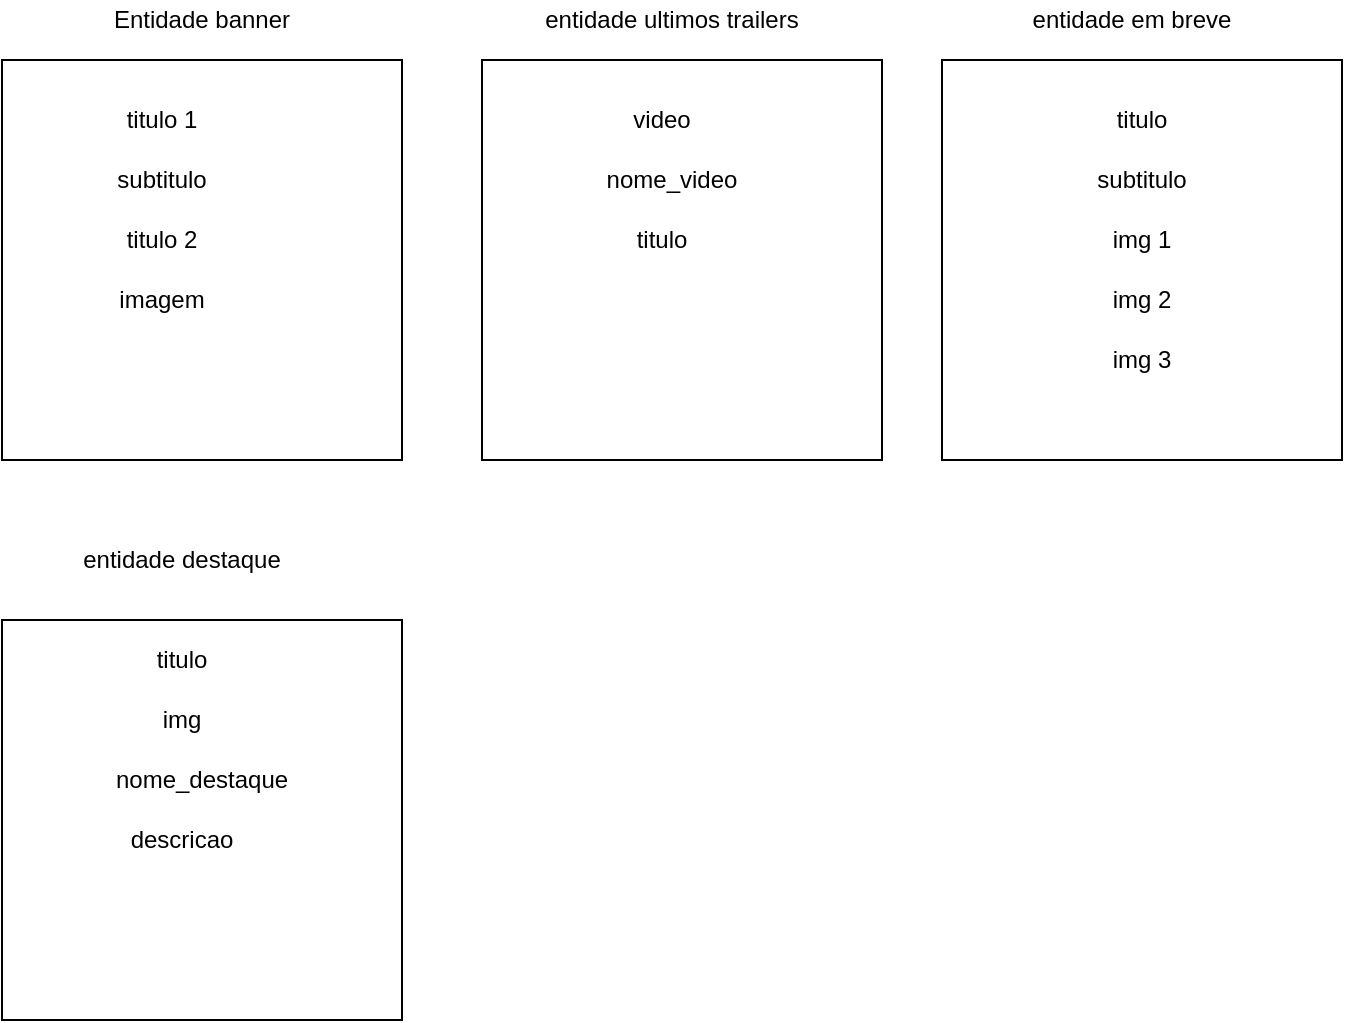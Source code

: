 <mxfile version="14.9.4" type="github">
  <diagram id="U42uYiECEZwDhG0oCXBn" name="Page-1">
    <mxGraphModel dx="1422" dy="804" grid="1" gridSize="10" guides="1" tooltips="1" connect="1" arrows="1" fold="1" page="1" pageScale="1" pageWidth="827" pageHeight="1169" math="0" shadow="0">
      <root>
        <mxCell id="0" />
        <mxCell id="1" parent="0" />
        <mxCell id="4o_FPSctC7-bjrQuc0t8-1" value="" style="whiteSpace=wrap;html=1;aspect=fixed;" vertex="1" parent="1">
          <mxGeometry x="50" y="70" width="200" height="200" as="geometry" />
        </mxCell>
        <mxCell id="4o_FPSctC7-bjrQuc0t8-2" value="Entidade banner" style="text;html=1;strokeColor=none;fillColor=none;align=center;verticalAlign=middle;whiteSpace=wrap;rounded=0;" vertex="1" parent="1">
          <mxGeometry x="75" y="40" width="150" height="20" as="geometry" />
        </mxCell>
        <mxCell id="4o_FPSctC7-bjrQuc0t8-3" value="titulo 1" style="text;html=1;strokeColor=none;fillColor=none;align=center;verticalAlign=middle;whiteSpace=wrap;rounded=0;" vertex="1" parent="1">
          <mxGeometry x="110" y="90" width="40" height="20" as="geometry" />
        </mxCell>
        <mxCell id="4o_FPSctC7-bjrQuc0t8-4" value="subtitulo" style="text;html=1;strokeColor=none;fillColor=none;align=center;verticalAlign=middle;whiteSpace=wrap;rounded=0;" vertex="1" parent="1">
          <mxGeometry x="110" y="120" width="40" height="20" as="geometry" />
        </mxCell>
        <mxCell id="4o_FPSctC7-bjrQuc0t8-5" value="titulo 2" style="text;html=1;strokeColor=none;fillColor=none;align=center;verticalAlign=middle;whiteSpace=wrap;rounded=0;" vertex="1" parent="1">
          <mxGeometry x="110" y="150" width="40" height="20" as="geometry" />
        </mxCell>
        <mxCell id="4o_FPSctC7-bjrQuc0t8-6" value="imagem" style="text;html=1;strokeColor=none;fillColor=none;align=center;verticalAlign=middle;whiteSpace=wrap;rounded=0;" vertex="1" parent="1">
          <mxGeometry x="110" y="180" width="40" height="20" as="geometry" />
        </mxCell>
        <mxCell id="4o_FPSctC7-bjrQuc0t8-7" value="" style="whiteSpace=wrap;html=1;aspect=fixed;" vertex="1" parent="1">
          <mxGeometry x="290" y="70" width="200" height="200" as="geometry" />
        </mxCell>
        <mxCell id="4o_FPSctC7-bjrQuc0t8-8" value="entidade ultimos trailers" style="text;html=1;strokeColor=none;fillColor=none;align=center;verticalAlign=middle;whiteSpace=wrap;rounded=0;" vertex="1" parent="1">
          <mxGeometry x="310" y="40" width="150" height="20" as="geometry" />
        </mxCell>
        <mxCell id="4o_FPSctC7-bjrQuc0t8-9" value="video" style="text;html=1;strokeColor=none;fillColor=none;align=center;verticalAlign=middle;whiteSpace=wrap;rounded=0;" vertex="1" parent="1">
          <mxGeometry x="360" y="90" width="40" height="20" as="geometry" />
        </mxCell>
        <mxCell id="4o_FPSctC7-bjrQuc0t8-10" value="nome_video" style="text;html=1;strokeColor=none;fillColor=none;align=center;verticalAlign=middle;whiteSpace=wrap;rounded=0;" vertex="1" parent="1">
          <mxGeometry x="335" y="120" width="100" height="20" as="geometry" />
        </mxCell>
        <mxCell id="4o_FPSctC7-bjrQuc0t8-11" value="titulo" style="text;html=1;strokeColor=none;fillColor=none;align=center;verticalAlign=middle;whiteSpace=wrap;rounded=0;" vertex="1" parent="1">
          <mxGeometry x="360" y="150" width="40" height="20" as="geometry" />
        </mxCell>
        <mxCell id="4o_FPSctC7-bjrQuc0t8-12" value="" style="whiteSpace=wrap;html=1;aspect=fixed;" vertex="1" parent="1">
          <mxGeometry x="520" y="70" width="200" height="200" as="geometry" />
        </mxCell>
        <mxCell id="4o_FPSctC7-bjrQuc0t8-13" value="entidade em breve" style="text;html=1;strokeColor=none;fillColor=none;align=center;verticalAlign=middle;whiteSpace=wrap;rounded=0;" vertex="1" parent="1">
          <mxGeometry x="550" y="40" width="130" height="20" as="geometry" />
        </mxCell>
        <mxCell id="4o_FPSctC7-bjrQuc0t8-14" value="titulo" style="text;html=1;strokeColor=none;fillColor=none;align=center;verticalAlign=middle;whiteSpace=wrap;rounded=0;" vertex="1" parent="1">
          <mxGeometry x="600" y="90" width="40" height="20" as="geometry" />
        </mxCell>
        <mxCell id="4o_FPSctC7-bjrQuc0t8-15" value="img 1" style="text;html=1;strokeColor=none;fillColor=none;align=center;verticalAlign=middle;whiteSpace=wrap;rounded=0;" vertex="1" parent="1">
          <mxGeometry x="600" y="150" width="40" height="20" as="geometry" />
        </mxCell>
        <mxCell id="4o_FPSctC7-bjrQuc0t8-20" value="subtitulo" style="text;html=1;strokeColor=none;fillColor=none;align=center;verticalAlign=middle;whiteSpace=wrap;rounded=0;" vertex="1" parent="1">
          <mxGeometry x="600" y="120" width="40" height="20" as="geometry" />
        </mxCell>
        <mxCell id="4o_FPSctC7-bjrQuc0t8-21" value="img 2" style="text;html=1;strokeColor=none;fillColor=none;align=center;verticalAlign=middle;whiteSpace=wrap;rounded=0;" vertex="1" parent="1">
          <mxGeometry x="600" y="180" width="40" height="20" as="geometry" />
        </mxCell>
        <mxCell id="4o_FPSctC7-bjrQuc0t8-22" value="img 3" style="text;html=1;strokeColor=none;fillColor=none;align=center;verticalAlign=middle;whiteSpace=wrap;rounded=0;" vertex="1" parent="1">
          <mxGeometry x="600" y="210" width="40" height="20" as="geometry" />
        </mxCell>
        <mxCell id="4o_FPSctC7-bjrQuc0t8-23" value="" style="whiteSpace=wrap;html=1;aspect=fixed;" vertex="1" parent="1">
          <mxGeometry x="50" y="350" width="200" height="200" as="geometry" />
        </mxCell>
        <mxCell id="4o_FPSctC7-bjrQuc0t8-24" value="entidade destaque" style="text;html=1;strokeColor=none;fillColor=none;align=center;verticalAlign=middle;whiteSpace=wrap;rounded=0;" vertex="1" parent="1">
          <mxGeometry x="80" y="310" width="120" height="20" as="geometry" />
        </mxCell>
        <mxCell id="4o_FPSctC7-bjrQuc0t8-25" value="titulo" style="text;html=1;strokeColor=none;fillColor=none;align=center;verticalAlign=middle;whiteSpace=wrap;rounded=0;" vertex="1" parent="1">
          <mxGeometry x="120" y="360" width="40" height="20" as="geometry" />
        </mxCell>
        <mxCell id="4o_FPSctC7-bjrQuc0t8-26" value="img" style="text;html=1;strokeColor=none;fillColor=none;align=center;verticalAlign=middle;whiteSpace=wrap;rounded=0;" vertex="1" parent="1">
          <mxGeometry x="120" y="390" width="40" height="20" as="geometry" />
        </mxCell>
        <mxCell id="4o_FPSctC7-bjrQuc0t8-27" value="nome_destaque" style="text;html=1;strokeColor=none;fillColor=none;align=center;verticalAlign=middle;whiteSpace=wrap;rounded=0;" vertex="1" parent="1">
          <mxGeometry x="130" y="420" width="40" height="20" as="geometry" />
        </mxCell>
        <mxCell id="4o_FPSctC7-bjrQuc0t8-28" value="descricao" style="text;html=1;strokeColor=none;fillColor=none;align=center;verticalAlign=middle;whiteSpace=wrap;rounded=0;" vertex="1" parent="1">
          <mxGeometry x="120" y="450" width="40" height="20" as="geometry" />
        </mxCell>
      </root>
    </mxGraphModel>
  </diagram>
</mxfile>
